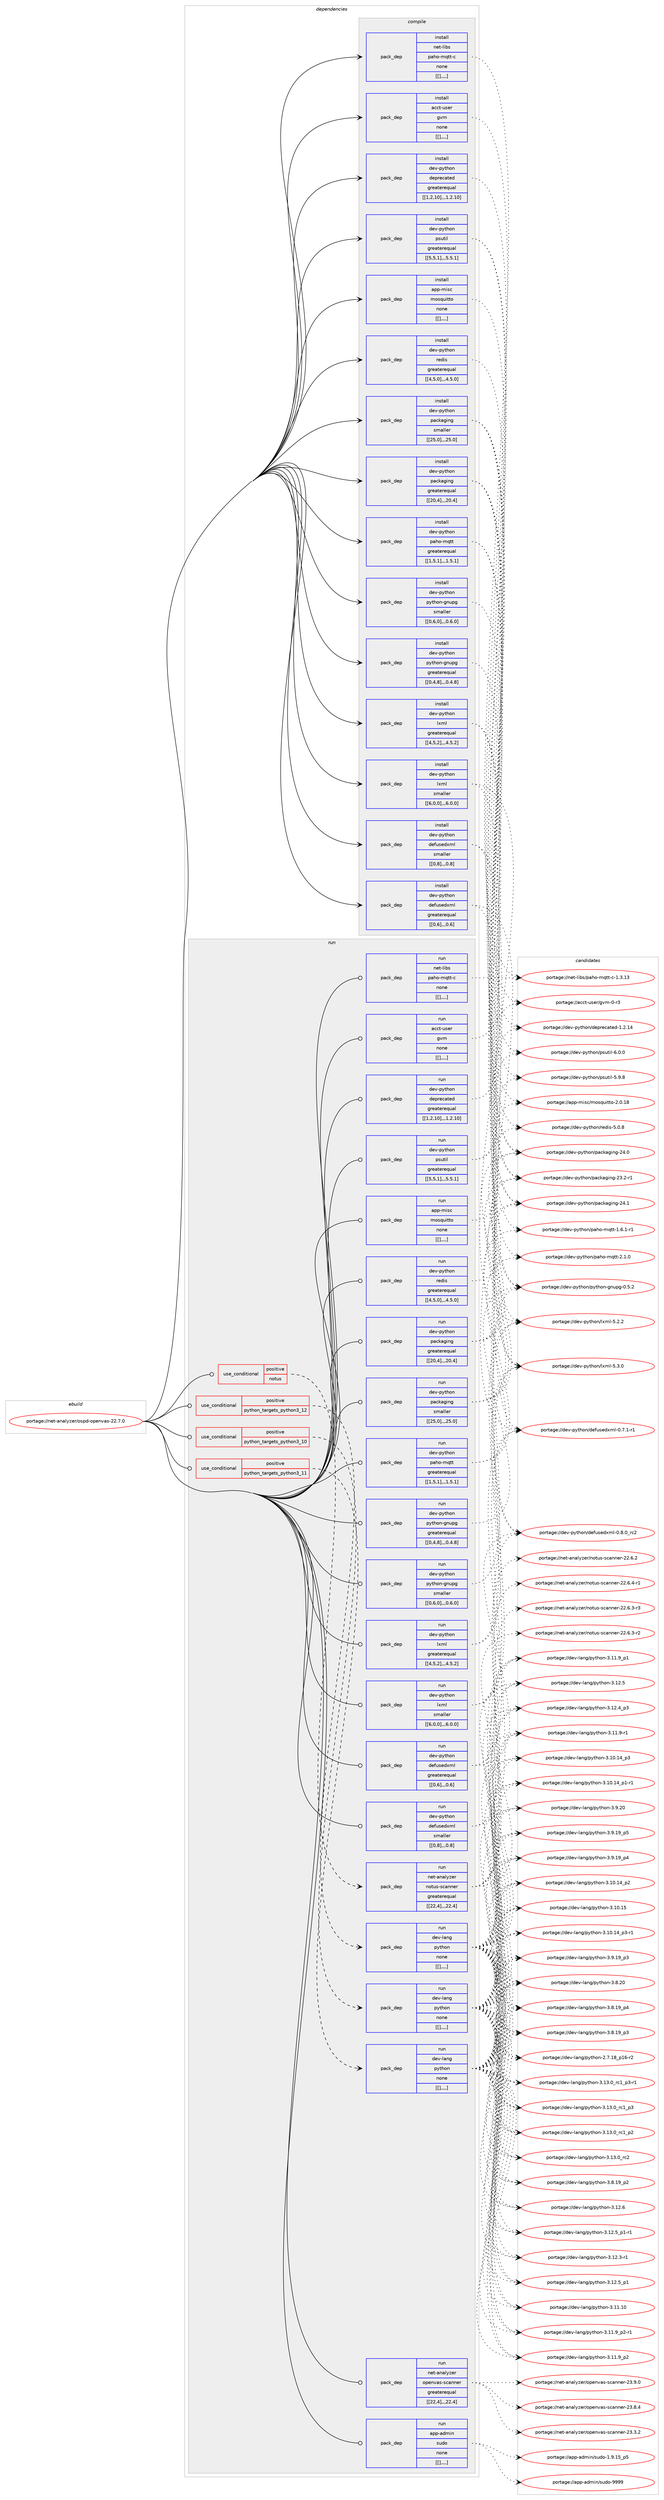 digraph prolog {

# *************
# Graph options
# *************

newrank=true;
concentrate=true;
compound=true;
graph [rankdir=LR,fontname=Helvetica,fontsize=10,ranksep=1.5];#, ranksep=2.5, nodesep=0.2];
edge  [arrowhead=vee];
node  [fontname=Helvetica,fontsize=10];

# **********
# The ebuild
# **********

subgraph cluster_leftcol {
color=gray;
label=<<i>ebuild</i>>;
id [label="portage://net-analyzer/ospd-openvas-22.7.0", color=red, width=4, href="../net-analyzer/ospd-openvas-22.7.0.svg"];
}

# ****************
# The dependencies
# ****************

subgraph cluster_midcol {
color=gray;
label=<<i>dependencies</i>>;
subgraph cluster_compile {
fillcolor="#eeeeee";
style=filled;
label=<<i>compile</i>>;
subgraph pack264254 {
dependency359585 [label=<<TABLE BORDER="0" CELLBORDER="1" CELLSPACING="0" CELLPADDING="4" WIDTH="220"><TR><TD ROWSPAN="6" CELLPADDING="30">pack_dep</TD></TR><TR><TD WIDTH="110">install</TD></TR><TR><TD>acct-user</TD></TR><TR><TD>gvm</TD></TR><TR><TD>none</TD></TR><TR><TD>[[],,,,]</TD></TR></TABLE>>, shape=none, color=blue];
}
id:e -> dependency359585:w [weight=20,style="solid",arrowhead="vee"];
subgraph pack264255 {
dependency359586 [label=<<TABLE BORDER="0" CELLBORDER="1" CELLSPACING="0" CELLPADDING="4" WIDTH="220"><TR><TD ROWSPAN="6" CELLPADDING="30">pack_dep</TD></TR><TR><TD WIDTH="110">install</TD></TR><TR><TD>app-misc</TD></TR><TR><TD>mosquitto</TD></TR><TR><TD>none</TD></TR><TR><TD>[[],,,,]</TD></TR></TABLE>>, shape=none, color=blue];
}
id:e -> dependency359586:w [weight=20,style="solid",arrowhead="vee"];
subgraph pack264256 {
dependency359587 [label=<<TABLE BORDER="0" CELLBORDER="1" CELLSPACING="0" CELLPADDING="4" WIDTH="220"><TR><TD ROWSPAN="6" CELLPADDING="30">pack_dep</TD></TR><TR><TD WIDTH="110">install</TD></TR><TR><TD>dev-python</TD></TR><TR><TD>defusedxml</TD></TR><TR><TD>greaterequal</TD></TR><TR><TD>[[0,6],,,0.6]</TD></TR></TABLE>>, shape=none, color=blue];
}
id:e -> dependency359587:w [weight=20,style="solid",arrowhead="vee"];
subgraph pack264257 {
dependency359588 [label=<<TABLE BORDER="0" CELLBORDER="1" CELLSPACING="0" CELLPADDING="4" WIDTH="220"><TR><TD ROWSPAN="6" CELLPADDING="30">pack_dep</TD></TR><TR><TD WIDTH="110">install</TD></TR><TR><TD>dev-python</TD></TR><TR><TD>defusedxml</TD></TR><TR><TD>smaller</TD></TR><TR><TD>[[0,8],,,0.8]</TD></TR></TABLE>>, shape=none, color=blue];
}
id:e -> dependency359588:w [weight=20,style="solid",arrowhead="vee"];
subgraph pack264258 {
dependency359589 [label=<<TABLE BORDER="0" CELLBORDER="1" CELLSPACING="0" CELLPADDING="4" WIDTH="220"><TR><TD ROWSPAN="6" CELLPADDING="30">pack_dep</TD></TR><TR><TD WIDTH="110">install</TD></TR><TR><TD>dev-python</TD></TR><TR><TD>deprecated</TD></TR><TR><TD>greaterequal</TD></TR><TR><TD>[[1,2,10],,,1.2.10]</TD></TR></TABLE>>, shape=none, color=blue];
}
id:e -> dependency359589:w [weight=20,style="solid",arrowhead="vee"];
subgraph pack264259 {
dependency359590 [label=<<TABLE BORDER="0" CELLBORDER="1" CELLSPACING="0" CELLPADDING="4" WIDTH="220"><TR><TD ROWSPAN="6" CELLPADDING="30">pack_dep</TD></TR><TR><TD WIDTH="110">install</TD></TR><TR><TD>dev-python</TD></TR><TR><TD>lxml</TD></TR><TR><TD>greaterequal</TD></TR><TR><TD>[[4,5,2],,,4.5.2]</TD></TR></TABLE>>, shape=none, color=blue];
}
id:e -> dependency359590:w [weight=20,style="solid",arrowhead="vee"];
subgraph pack264260 {
dependency359591 [label=<<TABLE BORDER="0" CELLBORDER="1" CELLSPACING="0" CELLPADDING="4" WIDTH="220"><TR><TD ROWSPAN="6" CELLPADDING="30">pack_dep</TD></TR><TR><TD WIDTH="110">install</TD></TR><TR><TD>dev-python</TD></TR><TR><TD>lxml</TD></TR><TR><TD>smaller</TD></TR><TR><TD>[[6,0,0],,,6.0.0]</TD></TR></TABLE>>, shape=none, color=blue];
}
id:e -> dependency359591:w [weight=20,style="solid",arrowhead="vee"];
subgraph pack264261 {
dependency359592 [label=<<TABLE BORDER="0" CELLBORDER="1" CELLSPACING="0" CELLPADDING="4" WIDTH="220"><TR><TD ROWSPAN="6" CELLPADDING="30">pack_dep</TD></TR><TR><TD WIDTH="110">install</TD></TR><TR><TD>dev-python</TD></TR><TR><TD>packaging</TD></TR><TR><TD>greaterequal</TD></TR><TR><TD>[[20,4],,,20.4]</TD></TR></TABLE>>, shape=none, color=blue];
}
id:e -> dependency359592:w [weight=20,style="solid",arrowhead="vee"];
subgraph pack264262 {
dependency359593 [label=<<TABLE BORDER="0" CELLBORDER="1" CELLSPACING="0" CELLPADDING="4" WIDTH="220"><TR><TD ROWSPAN="6" CELLPADDING="30">pack_dep</TD></TR><TR><TD WIDTH="110">install</TD></TR><TR><TD>dev-python</TD></TR><TR><TD>packaging</TD></TR><TR><TD>smaller</TD></TR><TR><TD>[[25,0],,,25.0]</TD></TR></TABLE>>, shape=none, color=blue];
}
id:e -> dependency359593:w [weight=20,style="solid",arrowhead="vee"];
subgraph pack264263 {
dependency359594 [label=<<TABLE BORDER="0" CELLBORDER="1" CELLSPACING="0" CELLPADDING="4" WIDTH="220"><TR><TD ROWSPAN="6" CELLPADDING="30">pack_dep</TD></TR><TR><TD WIDTH="110">install</TD></TR><TR><TD>dev-python</TD></TR><TR><TD>paho-mqtt</TD></TR><TR><TD>greaterequal</TD></TR><TR><TD>[[1,5,1],,,1.5.1]</TD></TR></TABLE>>, shape=none, color=blue];
}
id:e -> dependency359594:w [weight=20,style="solid",arrowhead="vee"];
subgraph pack264264 {
dependency359595 [label=<<TABLE BORDER="0" CELLBORDER="1" CELLSPACING="0" CELLPADDING="4" WIDTH="220"><TR><TD ROWSPAN="6" CELLPADDING="30">pack_dep</TD></TR><TR><TD WIDTH="110">install</TD></TR><TR><TD>dev-python</TD></TR><TR><TD>psutil</TD></TR><TR><TD>greaterequal</TD></TR><TR><TD>[[5,5,1],,,5.5.1]</TD></TR></TABLE>>, shape=none, color=blue];
}
id:e -> dependency359595:w [weight=20,style="solid",arrowhead="vee"];
subgraph pack264265 {
dependency359596 [label=<<TABLE BORDER="0" CELLBORDER="1" CELLSPACING="0" CELLPADDING="4" WIDTH="220"><TR><TD ROWSPAN="6" CELLPADDING="30">pack_dep</TD></TR><TR><TD WIDTH="110">install</TD></TR><TR><TD>dev-python</TD></TR><TR><TD>python-gnupg</TD></TR><TR><TD>greaterequal</TD></TR><TR><TD>[[0,4,8],,,0.4.8]</TD></TR></TABLE>>, shape=none, color=blue];
}
id:e -> dependency359596:w [weight=20,style="solid",arrowhead="vee"];
subgraph pack264266 {
dependency359597 [label=<<TABLE BORDER="0" CELLBORDER="1" CELLSPACING="0" CELLPADDING="4" WIDTH="220"><TR><TD ROWSPAN="6" CELLPADDING="30">pack_dep</TD></TR><TR><TD WIDTH="110">install</TD></TR><TR><TD>dev-python</TD></TR><TR><TD>python-gnupg</TD></TR><TR><TD>smaller</TD></TR><TR><TD>[[0,6,0],,,0.6.0]</TD></TR></TABLE>>, shape=none, color=blue];
}
id:e -> dependency359597:w [weight=20,style="solid",arrowhead="vee"];
subgraph pack264267 {
dependency359598 [label=<<TABLE BORDER="0" CELLBORDER="1" CELLSPACING="0" CELLPADDING="4" WIDTH="220"><TR><TD ROWSPAN="6" CELLPADDING="30">pack_dep</TD></TR><TR><TD WIDTH="110">install</TD></TR><TR><TD>dev-python</TD></TR><TR><TD>redis</TD></TR><TR><TD>greaterequal</TD></TR><TR><TD>[[4,5,0],,,4.5.0]</TD></TR></TABLE>>, shape=none, color=blue];
}
id:e -> dependency359598:w [weight=20,style="solid",arrowhead="vee"];
subgraph pack264268 {
dependency359599 [label=<<TABLE BORDER="0" CELLBORDER="1" CELLSPACING="0" CELLPADDING="4" WIDTH="220"><TR><TD ROWSPAN="6" CELLPADDING="30">pack_dep</TD></TR><TR><TD WIDTH="110">install</TD></TR><TR><TD>net-libs</TD></TR><TR><TD>paho-mqtt-c</TD></TR><TR><TD>none</TD></TR><TR><TD>[[],,,,]</TD></TR></TABLE>>, shape=none, color=blue];
}
id:e -> dependency359599:w [weight=20,style="solid",arrowhead="vee"];
}
subgraph cluster_compileandrun {
fillcolor="#eeeeee";
style=filled;
label=<<i>compile and run</i>>;
}
subgraph cluster_run {
fillcolor="#eeeeee";
style=filled;
label=<<i>run</i>>;
subgraph cond92579 {
dependency359600 [label=<<TABLE BORDER="0" CELLBORDER="1" CELLSPACING="0" CELLPADDING="4"><TR><TD ROWSPAN="3" CELLPADDING="10">use_conditional</TD></TR><TR><TD>positive</TD></TR><TR><TD>notus</TD></TR></TABLE>>, shape=none, color=red];
subgraph pack264269 {
dependency359601 [label=<<TABLE BORDER="0" CELLBORDER="1" CELLSPACING="0" CELLPADDING="4" WIDTH="220"><TR><TD ROWSPAN="6" CELLPADDING="30">pack_dep</TD></TR><TR><TD WIDTH="110">run</TD></TR><TR><TD>net-analyzer</TD></TR><TR><TD>notus-scanner</TD></TR><TR><TD>greaterequal</TD></TR><TR><TD>[[22,4],,,22.4]</TD></TR></TABLE>>, shape=none, color=blue];
}
dependency359600:e -> dependency359601:w [weight=20,style="dashed",arrowhead="vee"];
}
id:e -> dependency359600:w [weight=20,style="solid",arrowhead="odot"];
subgraph cond92580 {
dependency359602 [label=<<TABLE BORDER="0" CELLBORDER="1" CELLSPACING="0" CELLPADDING="4"><TR><TD ROWSPAN="3" CELLPADDING="10">use_conditional</TD></TR><TR><TD>positive</TD></TR><TR><TD>python_targets_python3_10</TD></TR></TABLE>>, shape=none, color=red];
subgraph pack264270 {
dependency359603 [label=<<TABLE BORDER="0" CELLBORDER="1" CELLSPACING="0" CELLPADDING="4" WIDTH="220"><TR><TD ROWSPAN="6" CELLPADDING="30">pack_dep</TD></TR><TR><TD WIDTH="110">run</TD></TR><TR><TD>dev-lang</TD></TR><TR><TD>python</TD></TR><TR><TD>none</TD></TR><TR><TD>[[],,,,]</TD></TR></TABLE>>, shape=none, color=blue];
}
dependency359602:e -> dependency359603:w [weight=20,style="dashed",arrowhead="vee"];
}
id:e -> dependency359602:w [weight=20,style="solid",arrowhead="odot"];
subgraph cond92581 {
dependency359604 [label=<<TABLE BORDER="0" CELLBORDER="1" CELLSPACING="0" CELLPADDING="4"><TR><TD ROWSPAN="3" CELLPADDING="10">use_conditional</TD></TR><TR><TD>positive</TD></TR><TR><TD>python_targets_python3_11</TD></TR></TABLE>>, shape=none, color=red];
subgraph pack264271 {
dependency359605 [label=<<TABLE BORDER="0" CELLBORDER="1" CELLSPACING="0" CELLPADDING="4" WIDTH="220"><TR><TD ROWSPAN="6" CELLPADDING="30">pack_dep</TD></TR><TR><TD WIDTH="110">run</TD></TR><TR><TD>dev-lang</TD></TR><TR><TD>python</TD></TR><TR><TD>none</TD></TR><TR><TD>[[],,,,]</TD></TR></TABLE>>, shape=none, color=blue];
}
dependency359604:e -> dependency359605:w [weight=20,style="dashed",arrowhead="vee"];
}
id:e -> dependency359604:w [weight=20,style="solid",arrowhead="odot"];
subgraph cond92582 {
dependency359606 [label=<<TABLE BORDER="0" CELLBORDER="1" CELLSPACING="0" CELLPADDING="4"><TR><TD ROWSPAN="3" CELLPADDING="10">use_conditional</TD></TR><TR><TD>positive</TD></TR><TR><TD>python_targets_python3_12</TD></TR></TABLE>>, shape=none, color=red];
subgraph pack264272 {
dependency359607 [label=<<TABLE BORDER="0" CELLBORDER="1" CELLSPACING="0" CELLPADDING="4" WIDTH="220"><TR><TD ROWSPAN="6" CELLPADDING="30">pack_dep</TD></TR><TR><TD WIDTH="110">run</TD></TR><TR><TD>dev-lang</TD></TR><TR><TD>python</TD></TR><TR><TD>none</TD></TR><TR><TD>[[],,,,]</TD></TR></TABLE>>, shape=none, color=blue];
}
dependency359606:e -> dependency359607:w [weight=20,style="dashed",arrowhead="vee"];
}
id:e -> dependency359606:w [weight=20,style="solid",arrowhead="odot"];
subgraph pack264273 {
dependency359608 [label=<<TABLE BORDER="0" CELLBORDER="1" CELLSPACING="0" CELLPADDING="4" WIDTH="220"><TR><TD ROWSPAN="6" CELLPADDING="30">pack_dep</TD></TR><TR><TD WIDTH="110">run</TD></TR><TR><TD>acct-user</TD></TR><TR><TD>gvm</TD></TR><TR><TD>none</TD></TR><TR><TD>[[],,,,]</TD></TR></TABLE>>, shape=none, color=blue];
}
id:e -> dependency359608:w [weight=20,style="solid",arrowhead="odot"];
subgraph pack264274 {
dependency359609 [label=<<TABLE BORDER="0" CELLBORDER="1" CELLSPACING="0" CELLPADDING="4" WIDTH="220"><TR><TD ROWSPAN="6" CELLPADDING="30">pack_dep</TD></TR><TR><TD WIDTH="110">run</TD></TR><TR><TD>app-admin</TD></TR><TR><TD>sudo</TD></TR><TR><TD>none</TD></TR><TR><TD>[[],,,,]</TD></TR></TABLE>>, shape=none, color=blue];
}
id:e -> dependency359609:w [weight=20,style="solid",arrowhead="odot"];
subgraph pack264275 {
dependency359610 [label=<<TABLE BORDER="0" CELLBORDER="1" CELLSPACING="0" CELLPADDING="4" WIDTH="220"><TR><TD ROWSPAN="6" CELLPADDING="30">pack_dep</TD></TR><TR><TD WIDTH="110">run</TD></TR><TR><TD>app-misc</TD></TR><TR><TD>mosquitto</TD></TR><TR><TD>none</TD></TR><TR><TD>[[],,,,]</TD></TR></TABLE>>, shape=none, color=blue];
}
id:e -> dependency359610:w [weight=20,style="solid",arrowhead="odot"];
subgraph pack264276 {
dependency359611 [label=<<TABLE BORDER="0" CELLBORDER="1" CELLSPACING="0" CELLPADDING="4" WIDTH="220"><TR><TD ROWSPAN="6" CELLPADDING="30">pack_dep</TD></TR><TR><TD WIDTH="110">run</TD></TR><TR><TD>dev-python</TD></TR><TR><TD>defusedxml</TD></TR><TR><TD>greaterequal</TD></TR><TR><TD>[[0,6],,,0.6]</TD></TR></TABLE>>, shape=none, color=blue];
}
id:e -> dependency359611:w [weight=20,style="solid",arrowhead="odot"];
subgraph pack264277 {
dependency359612 [label=<<TABLE BORDER="0" CELLBORDER="1" CELLSPACING="0" CELLPADDING="4" WIDTH="220"><TR><TD ROWSPAN="6" CELLPADDING="30">pack_dep</TD></TR><TR><TD WIDTH="110">run</TD></TR><TR><TD>dev-python</TD></TR><TR><TD>defusedxml</TD></TR><TR><TD>smaller</TD></TR><TR><TD>[[0,8],,,0.8]</TD></TR></TABLE>>, shape=none, color=blue];
}
id:e -> dependency359612:w [weight=20,style="solid",arrowhead="odot"];
subgraph pack264278 {
dependency359613 [label=<<TABLE BORDER="0" CELLBORDER="1" CELLSPACING="0" CELLPADDING="4" WIDTH="220"><TR><TD ROWSPAN="6" CELLPADDING="30">pack_dep</TD></TR><TR><TD WIDTH="110">run</TD></TR><TR><TD>dev-python</TD></TR><TR><TD>deprecated</TD></TR><TR><TD>greaterequal</TD></TR><TR><TD>[[1,2,10],,,1.2.10]</TD></TR></TABLE>>, shape=none, color=blue];
}
id:e -> dependency359613:w [weight=20,style="solid",arrowhead="odot"];
subgraph pack264279 {
dependency359614 [label=<<TABLE BORDER="0" CELLBORDER="1" CELLSPACING="0" CELLPADDING="4" WIDTH="220"><TR><TD ROWSPAN="6" CELLPADDING="30">pack_dep</TD></TR><TR><TD WIDTH="110">run</TD></TR><TR><TD>dev-python</TD></TR><TR><TD>lxml</TD></TR><TR><TD>greaterequal</TD></TR><TR><TD>[[4,5,2],,,4.5.2]</TD></TR></TABLE>>, shape=none, color=blue];
}
id:e -> dependency359614:w [weight=20,style="solid",arrowhead="odot"];
subgraph pack264280 {
dependency359615 [label=<<TABLE BORDER="0" CELLBORDER="1" CELLSPACING="0" CELLPADDING="4" WIDTH="220"><TR><TD ROWSPAN="6" CELLPADDING="30">pack_dep</TD></TR><TR><TD WIDTH="110">run</TD></TR><TR><TD>dev-python</TD></TR><TR><TD>lxml</TD></TR><TR><TD>smaller</TD></TR><TR><TD>[[6,0,0],,,6.0.0]</TD></TR></TABLE>>, shape=none, color=blue];
}
id:e -> dependency359615:w [weight=20,style="solid",arrowhead="odot"];
subgraph pack264281 {
dependency359616 [label=<<TABLE BORDER="0" CELLBORDER="1" CELLSPACING="0" CELLPADDING="4" WIDTH="220"><TR><TD ROWSPAN="6" CELLPADDING="30">pack_dep</TD></TR><TR><TD WIDTH="110">run</TD></TR><TR><TD>dev-python</TD></TR><TR><TD>packaging</TD></TR><TR><TD>greaterequal</TD></TR><TR><TD>[[20,4],,,20.4]</TD></TR></TABLE>>, shape=none, color=blue];
}
id:e -> dependency359616:w [weight=20,style="solid",arrowhead="odot"];
subgraph pack264282 {
dependency359617 [label=<<TABLE BORDER="0" CELLBORDER="1" CELLSPACING="0" CELLPADDING="4" WIDTH="220"><TR><TD ROWSPAN="6" CELLPADDING="30">pack_dep</TD></TR><TR><TD WIDTH="110">run</TD></TR><TR><TD>dev-python</TD></TR><TR><TD>packaging</TD></TR><TR><TD>smaller</TD></TR><TR><TD>[[25,0],,,25.0]</TD></TR></TABLE>>, shape=none, color=blue];
}
id:e -> dependency359617:w [weight=20,style="solid",arrowhead="odot"];
subgraph pack264283 {
dependency359618 [label=<<TABLE BORDER="0" CELLBORDER="1" CELLSPACING="0" CELLPADDING="4" WIDTH="220"><TR><TD ROWSPAN="6" CELLPADDING="30">pack_dep</TD></TR><TR><TD WIDTH="110">run</TD></TR><TR><TD>dev-python</TD></TR><TR><TD>paho-mqtt</TD></TR><TR><TD>greaterequal</TD></TR><TR><TD>[[1,5,1],,,1.5.1]</TD></TR></TABLE>>, shape=none, color=blue];
}
id:e -> dependency359618:w [weight=20,style="solid",arrowhead="odot"];
subgraph pack264284 {
dependency359619 [label=<<TABLE BORDER="0" CELLBORDER="1" CELLSPACING="0" CELLPADDING="4" WIDTH="220"><TR><TD ROWSPAN="6" CELLPADDING="30">pack_dep</TD></TR><TR><TD WIDTH="110">run</TD></TR><TR><TD>dev-python</TD></TR><TR><TD>psutil</TD></TR><TR><TD>greaterequal</TD></TR><TR><TD>[[5,5,1],,,5.5.1]</TD></TR></TABLE>>, shape=none, color=blue];
}
id:e -> dependency359619:w [weight=20,style="solid",arrowhead="odot"];
subgraph pack264285 {
dependency359620 [label=<<TABLE BORDER="0" CELLBORDER="1" CELLSPACING="0" CELLPADDING="4" WIDTH="220"><TR><TD ROWSPAN="6" CELLPADDING="30">pack_dep</TD></TR><TR><TD WIDTH="110">run</TD></TR><TR><TD>dev-python</TD></TR><TR><TD>python-gnupg</TD></TR><TR><TD>greaterequal</TD></TR><TR><TD>[[0,4,8],,,0.4.8]</TD></TR></TABLE>>, shape=none, color=blue];
}
id:e -> dependency359620:w [weight=20,style="solid",arrowhead="odot"];
subgraph pack264286 {
dependency359621 [label=<<TABLE BORDER="0" CELLBORDER="1" CELLSPACING="0" CELLPADDING="4" WIDTH="220"><TR><TD ROWSPAN="6" CELLPADDING="30">pack_dep</TD></TR><TR><TD WIDTH="110">run</TD></TR><TR><TD>dev-python</TD></TR><TR><TD>python-gnupg</TD></TR><TR><TD>smaller</TD></TR><TR><TD>[[0,6,0],,,0.6.0]</TD></TR></TABLE>>, shape=none, color=blue];
}
id:e -> dependency359621:w [weight=20,style="solid",arrowhead="odot"];
subgraph pack264287 {
dependency359622 [label=<<TABLE BORDER="0" CELLBORDER="1" CELLSPACING="0" CELLPADDING="4" WIDTH="220"><TR><TD ROWSPAN="6" CELLPADDING="30">pack_dep</TD></TR><TR><TD WIDTH="110">run</TD></TR><TR><TD>dev-python</TD></TR><TR><TD>redis</TD></TR><TR><TD>greaterequal</TD></TR><TR><TD>[[4,5,0],,,4.5.0]</TD></TR></TABLE>>, shape=none, color=blue];
}
id:e -> dependency359622:w [weight=20,style="solid",arrowhead="odot"];
subgraph pack264288 {
dependency359623 [label=<<TABLE BORDER="0" CELLBORDER="1" CELLSPACING="0" CELLPADDING="4" WIDTH="220"><TR><TD ROWSPAN="6" CELLPADDING="30">pack_dep</TD></TR><TR><TD WIDTH="110">run</TD></TR><TR><TD>net-analyzer</TD></TR><TR><TD>openvas-scanner</TD></TR><TR><TD>greaterequal</TD></TR><TR><TD>[[22,4],,,22.4]</TD></TR></TABLE>>, shape=none, color=blue];
}
id:e -> dependency359623:w [weight=20,style="solid",arrowhead="odot"];
subgraph pack264289 {
dependency359624 [label=<<TABLE BORDER="0" CELLBORDER="1" CELLSPACING="0" CELLPADDING="4" WIDTH="220"><TR><TD ROWSPAN="6" CELLPADDING="30">pack_dep</TD></TR><TR><TD WIDTH="110">run</TD></TR><TR><TD>net-libs</TD></TR><TR><TD>paho-mqtt-c</TD></TR><TR><TD>none</TD></TR><TR><TD>[[],,,,]</TD></TR></TABLE>>, shape=none, color=blue];
}
id:e -> dependency359624:w [weight=20,style="solid",arrowhead="odot"];
}
}

# **************
# The candidates
# **************

subgraph cluster_choices {
rank=same;
color=gray;
label=<<i>candidates</i>>;

subgraph choice264254 {
color=black;
nodesep=1;
choice979999116451171151011144710311810945484511451 [label="portage://acct-user/gvm-0-r3", color=red, width=4,href="../acct-user/gvm-0-r3.svg"];
dependency359585:e -> choice979999116451171151011144710311810945484511451:w [style=dotted,weight="100"];
}
subgraph choice264255 {
color=black;
nodesep=1;
choice9711211245109105115994710911111511311710511611611145504648464956 [label="portage://app-misc/mosquitto-2.0.18", color=red, width=4,href="../app-misc/mosquitto-2.0.18.svg"];
dependency359586:e -> choice9711211245109105115994710911111511311710511611611145504648464956:w [style=dotted,weight="100"];
}
subgraph choice264256 {
color=black;
nodesep=1;
choice1001011184511212111610411111047100101102117115101100120109108454846564648951149950 [label="portage://dev-python/defusedxml-0.8.0_rc2", color=red, width=4,href="../dev-python/defusedxml-0.8.0_rc2.svg"];
choice10010111845112121116104111110471001011021171151011001201091084548465546494511449 [label="portage://dev-python/defusedxml-0.7.1-r1", color=red, width=4,href="../dev-python/defusedxml-0.7.1-r1.svg"];
dependency359587:e -> choice1001011184511212111610411111047100101102117115101100120109108454846564648951149950:w [style=dotted,weight="100"];
dependency359587:e -> choice10010111845112121116104111110471001011021171151011001201091084548465546494511449:w [style=dotted,weight="100"];
}
subgraph choice264257 {
color=black;
nodesep=1;
choice1001011184511212111610411111047100101102117115101100120109108454846564648951149950 [label="portage://dev-python/defusedxml-0.8.0_rc2", color=red, width=4,href="../dev-python/defusedxml-0.8.0_rc2.svg"];
choice10010111845112121116104111110471001011021171151011001201091084548465546494511449 [label="portage://dev-python/defusedxml-0.7.1-r1", color=red, width=4,href="../dev-python/defusedxml-0.7.1-r1.svg"];
dependency359588:e -> choice1001011184511212111610411111047100101102117115101100120109108454846564648951149950:w [style=dotted,weight="100"];
dependency359588:e -> choice10010111845112121116104111110471001011021171151011001201091084548465546494511449:w [style=dotted,weight="100"];
}
subgraph choice264258 {
color=black;
nodesep=1;
choice1001011184511212111610411111047100101112114101999711610110045494650464952 [label="portage://dev-python/deprecated-1.2.14", color=red, width=4,href="../dev-python/deprecated-1.2.14.svg"];
dependency359589:e -> choice1001011184511212111610411111047100101112114101999711610110045494650464952:w [style=dotted,weight="100"];
}
subgraph choice264259 {
color=black;
nodesep=1;
choice1001011184511212111610411111047108120109108455346514648 [label="portage://dev-python/lxml-5.3.0", color=red, width=4,href="../dev-python/lxml-5.3.0.svg"];
choice1001011184511212111610411111047108120109108455346504650 [label="portage://dev-python/lxml-5.2.2", color=red, width=4,href="../dev-python/lxml-5.2.2.svg"];
dependency359590:e -> choice1001011184511212111610411111047108120109108455346514648:w [style=dotted,weight="100"];
dependency359590:e -> choice1001011184511212111610411111047108120109108455346504650:w [style=dotted,weight="100"];
}
subgraph choice264260 {
color=black;
nodesep=1;
choice1001011184511212111610411111047108120109108455346514648 [label="portage://dev-python/lxml-5.3.0", color=red, width=4,href="../dev-python/lxml-5.3.0.svg"];
choice1001011184511212111610411111047108120109108455346504650 [label="portage://dev-python/lxml-5.2.2", color=red, width=4,href="../dev-python/lxml-5.2.2.svg"];
dependency359591:e -> choice1001011184511212111610411111047108120109108455346514648:w [style=dotted,weight="100"];
dependency359591:e -> choice1001011184511212111610411111047108120109108455346504650:w [style=dotted,weight="100"];
}
subgraph choice264261 {
color=black;
nodesep=1;
choice10010111845112121116104111110471129799107971031051101034550524649 [label="portage://dev-python/packaging-24.1", color=red, width=4,href="../dev-python/packaging-24.1.svg"];
choice10010111845112121116104111110471129799107971031051101034550524648 [label="portage://dev-python/packaging-24.0", color=red, width=4,href="../dev-python/packaging-24.0.svg"];
choice100101118451121211161041111104711297991079710310511010345505146504511449 [label="portage://dev-python/packaging-23.2-r1", color=red, width=4,href="../dev-python/packaging-23.2-r1.svg"];
dependency359592:e -> choice10010111845112121116104111110471129799107971031051101034550524649:w [style=dotted,weight="100"];
dependency359592:e -> choice10010111845112121116104111110471129799107971031051101034550524648:w [style=dotted,weight="100"];
dependency359592:e -> choice100101118451121211161041111104711297991079710310511010345505146504511449:w [style=dotted,weight="100"];
}
subgraph choice264262 {
color=black;
nodesep=1;
choice10010111845112121116104111110471129799107971031051101034550524649 [label="portage://dev-python/packaging-24.1", color=red, width=4,href="../dev-python/packaging-24.1.svg"];
choice10010111845112121116104111110471129799107971031051101034550524648 [label="portage://dev-python/packaging-24.0", color=red, width=4,href="../dev-python/packaging-24.0.svg"];
choice100101118451121211161041111104711297991079710310511010345505146504511449 [label="portage://dev-python/packaging-23.2-r1", color=red, width=4,href="../dev-python/packaging-23.2-r1.svg"];
dependency359593:e -> choice10010111845112121116104111110471129799107971031051101034550524649:w [style=dotted,weight="100"];
dependency359593:e -> choice10010111845112121116104111110471129799107971031051101034550524648:w [style=dotted,weight="100"];
dependency359593:e -> choice100101118451121211161041111104711297991079710310511010345505146504511449:w [style=dotted,weight="100"];
}
subgraph choice264263 {
color=black;
nodesep=1;
choice10010111845112121116104111110471129710411145109113116116455046494648 [label="portage://dev-python/paho-mqtt-2.1.0", color=red, width=4,href="../dev-python/paho-mqtt-2.1.0.svg"];
choice100101118451121211161041111104711297104111451091131161164549465446494511449 [label="portage://dev-python/paho-mqtt-1.6.1-r1", color=red, width=4,href="../dev-python/paho-mqtt-1.6.1-r1.svg"];
dependency359594:e -> choice10010111845112121116104111110471129710411145109113116116455046494648:w [style=dotted,weight="100"];
dependency359594:e -> choice100101118451121211161041111104711297104111451091131161164549465446494511449:w [style=dotted,weight="100"];
}
subgraph choice264264 {
color=black;
nodesep=1;
choice1001011184511212111610411111047112115117116105108455446484648 [label="portage://dev-python/psutil-6.0.0", color=red, width=4,href="../dev-python/psutil-6.0.0.svg"];
choice1001011184511212111610411111047112115117116105108455346574656 [label="portage://dev-python/psutil-5.9.8", color=red, width=4,href="../dev-python/psutil-5.9.8.svg"];
dependency359595:e -> choice1001011184511212111610411111047112115117116105108455446484648:w [style=dotted,weight="100"];
dependency359595:e -> choice1001011184511212111610411111047112115117116105108455346574656:w [style=dotted,weight="100"];
}
subgraph choice264265 {
color=black;
nodesep=1;
choice100101118451121211161041111104711212111610411111045103110117112103454846534650 [label="portage://dev-python/python-gnupg-0.5.2", color=red, width=4,href="../dev-python/python-gnupg-0.5.2.svg"];
dependency359596:e -> choice100101118451121211161041111104711212111610411111045103110117112103454846534650:w [style=dotted,weight="100"];
}
subgraph choice264266 {
color=black;
nodesep=1;
choice100101118451121211161041111104711212111610411111045103110117112103454846534650 [label="portage://dev-python/python-gnupg-0.5.2", color=red, width=4,href="../dev-python/python-gnupg-0.5.2.svg"];
dependency359597:e -> choice100101118451121211161041111104711212111610411111045103110117112103454846534650:w [style=dotted,weight="100"];
}
subgraph choice264267 {
color=black;
nodesep=1;
choice1001011184511212111610411111047114101100105115455346484656 [label="portage://dev-python/redis-5.0.8", color=red, width=4,href="../dev-python/redis-5.0.8.svg"];
dependency359598:e -> choice1001011184511212111610411111047114101100105115455346484656:w [style=dotted,weight="100"];
}
subgraph choice264268 {
color=black;
nodesep=1;
choice1101011164510810598115471129710411145109113116116459945494651464951 [label="portage://net-libs/paho-mqtt-c-1.3.13", color=red, width=4,href="../net-libs/paho-mqtt-c-1.3.13.svg"];
dependency359599:e -> choice1101011164510810598115471129710411145109113116116459945494651464951:w [style=dotted,weight="100"];
}
subgraph choice264269 {
color=black;
nodesep=1;
choice11010111645971109710812112210111447110111116117115451159997110110101114455050465446524511449 [label="portage://net-analyzer/notus-scanner-22.6.4-r1", color=red, width=4,href="../net-analyzer/notus-scanner-22.6.4-r1.svg"];
choice11010111645971109710812112210111447110111116117115451159997110110101114455050465446514511451 [label="portage://net-analyzer/notus-scanner-22.6.3-r3", color=red, width=4,href="../net-analyzer/notus-scanner-22.6.3-r3.svg"];
choice11010111645971109710812112210111447110111116117115451159997110110101114455050465446514511450 [label="portage://net-analyzer/notus-scanner-22.6.3-r2", color=red, width=4,href="../net-analyzer/notus-scanner-22.6.3-r2.svg"];
choice1101011164597110971081211221011144711011111611711545115999711011010111445505046544650 [label="portage://net-analyzer/notus-scanner-22.6.2", color=red, width=4,href="../net-analyzer/notus-scanner-22.6.2.svg"];
dependency359601:e -> choice11010111645971109710812112210111447110111116117115451159997110110101114455050465446524511449:w [style=dotted,weight="100"];
dependency359601:e -> choice11010111645971109710812112210111447110111116117115451159997110110101114455050465446514511451:w [style=dotted,weight="100"];
dependency359601:e -> choice11010111645971109710812112210111447110111116117115451159997110110101114455050465446514511450:w [style=dotted,weight="100"];
dependency359601:e -> choice1101011164597110971081211221011144711011111611711545115999711011010111445505046544650:w [style=dotted,weight="100"];
}
subgraph choice264270 {
color=black;
nodesep=1;
choice10010111845108971101034711212111610411111045514649514648951149950 [label="portage://dev-lang/python-3.13.0_rc2", color=red, width=4,href="../dev-lang/python-3.13.0_rc2.svg"];
choice1001011184510897110103471121211161041111104551464951464895114994995112514511449 [label="portage://dev-lang/python-3.13.0_rc1_p3-r1", color=red, width=4,href="../dev-lang/python-3.13.0_rc1_p3-r1.svg"];
choice100101118451089711010347112121116104111110455146495146489511499499511251 [label="portage://dev-lang/python-3.13.0_rc1_p3", color=red, width=4,href="../dev-lang/python-3.13.0_rc1_p3.svg"];
choice100101118451089711010347112121116104111110455146495146489511499499511250 [label="portage://dev-lang/python-3.13.0_rc1_p2", color=red, width=4,href="../dev-lang/python-3.13.0_rc1_p2.svg"];
choice10010111845108971101034711212111610411111045514649504654 [label="portage://dev-lang/python-3.12.6", color=red, width=4,href="../dev-lang/python-3.12.6.svg"];
choice1001011184510897110103471121211161041111104551464950465395112494511449 [label="portage://dev-lang/python-3.12.5_p1-r1", color=red, width=4,href="../dev-lang/python-3.12.5_p1-r1.svg"];
choice100101118451089711010347112121116104111110455146495046539511249 [label="portage://dev-lang/python-3.12.5_p1", color=red, width=4,href="../dev-lang/python-3.12.5_p1.svg"];
choice10010111845108971101034711212111610411111045514649504653 [label="portage://dev-lang/python-3.12.5", color=red, width=4,href="../dev-lang/python-3.12.5.svg"];
choice100101118451089711010347112121116104111110455146495046529511251 [label="portage://dev-lang/python-3.12.4_p3", color=red, width=4,href="../dev-lang/python-3.12.4_p3.svg"];
choice100101118451089711010347112121116104111110455146495046514511449 [label="portage://dev-lang/python-3.12.3-r1", color=red, width=4,href="../dev-lang/python-3.12.3-r1.svg"];
choice1001011184510897110103471121211161041111104551464949464948 [label="portage://dev-lang/python-3.11.10", color=red, width=4,href="../dev-lang/python-3.11.10.svg"];
choice1001011184510897110103471121211161041111104551464949465795112504511449 [label="portage://dev-lang/python-3.11.9_p2-r1", color=red, width=4,href="../dev-lang/python-3.11.9_p2-r1.svg"];
choice100101118451089711010347112121116104111110455146494946579511250 [label="portage://dev-lang/python-3.11.9_p2", color=red, width=4,href="../dev-lang/python-3.11.9_p2.svg"];
choice100101118451089711010347112121116104111110455146494946579511249 [label="portage://dev-lang/python-3.11.9_p1", color=red, width=4,href="../dev-lang/python-3.11.9_p1.svg"];
choice100101118451089711010347112121116104111110455146494946574511449 [label="portage://dev-lang/python-3.11.9-r1", color=red, width=4,href="../dev-lang/python-3.11.9-r1.svg"];
choice1001011184510897110103471121211161041111104551464948464953 [label="portage://dev-lang/python-3.10.15", color=red, width=4,href="../dev-lang/python-3.10.15.svg"];
choice100101118451089711010347112121116104111110455146494846495295112514511449 [label="portage://dev-lang/python-3.10.14_p3-r1", color=red, width=4,href="../dev-lang/python-3.10.14_p3-r1.svg"];
choice10010111845108971101034711212111610411111045514649484649529511251 [label="portage://dev-lang/python-3.10.14_p3", color=red, width=4,href="../dev-lang/python-3.10.14_p3.svg"];
choice10010111845108971101034711212111610411111045514649484649529511250 [label="portage://dev-lang/python-3.10.14_p2", color=red, width=4,href="../dev-lang/python-3.10.14_p2.svg"];
choice100101118451089711010347112121116104111110455146494846495295112494511449 [label="portage://dev-lang/python-3.10.14_p1-r1", color=red, width=4,href="../dev-lang/python-3.10.14_p1-r1.svg"];
choice10010111845108971101034711212111610411111045514657465048 [label="portage://dev-lang/python-3.9.20", color=red, width=4,href="../dev-lang/python-3.9.20.svg"];
choice100101118451089711010347112121116104111110455146574649579511253 [label="portage://dev-lang/python-3.9.19_p5", color=red, width=4,href="../dev-lang/python-3.9.19_p5.svg"];
choice100101118451089711010347112121116104111110455146574649579511252 [label="portage://dev-lang/python-3.9.19_p4", color=red, width=4,href="../dev-lang/python-3.9.19_p4.svg"];
choice100101118451089711010347112121116104111110455146574649579511251 [label="portage://dev-lang/python-3.9.19_p3", color=red, width=4,href="../dev-lang/python-3.9.19_p3.svg"];
choice10010111845108971101034711212111610411111045514656465048 [label="portage://dev-lang/python-3.8.20", color=red, width=4,href="../dev-lang/python-3.8.20.svg"];
choice100101118451089711010347112121116104111110455146564649579511252 [label="portage://dev-lang/python-3.8.19_p4", color=red, width=4,href="../dev-lang/python-3.8.19_p4.svg"];
choice100101118451089711010347112121116104111110455146564649579511251 [label="portage://dev-lang/python-3.8.19_p3", color=red, width=4,href="../dev-lang/python-3.8.19_p3.svg"];
choice100101118451089711010347112121116104111110455146564649579511250 [label="portage://dev-lang/python-3.8.19_p2", color=red, width=4,href="../dev-lang/python-3.8.19_p2.svg"];
choice100101118451089711010347112121116104111110455046554649569511249544511450 [label="portage://dev-lang/python-2.7.18_p16-r2", color=red, width=4,href="../dev-lang/python-2.7.18_p16-r2.svg"];
dependency359603:e -> choice10010111845108971101034711212111610411111045514649514648951149950:w [style=dotted,weight="100"];
dependency359603:e -> choice1001011184510897110103471121211161041111104551464951464895114994995112514511449:w [style=dotted,weight="100"];
dependency359603:e -> choice100101118451089711010347112121116104111110455146495146489511499499511251:w [style=dotted,weight="100"];
dependency359603:e -> choice100101118451089711010347112121116104111110455146495146489511499499511250:w [style=dotted,weight="100"];
dependency359603:e -> choice10010111845108971101034711212111610411111045514649504654:w [style=dotted,weight="100"];
dependency359603:e -> choice1001011184510897110103471121211161041111104551464950465395112494511449:w [style=dotted,weight="100"];
dependency359603:e -> choice100101118451089711010347112121116104111110455146495046539511249:w [style=dotted,weight="100"];
dependency359603:e -> choice10010111845108971101034711212111610411111045514649504653:w [style=dotted,weight="100"];
dependency359603:e -> choice100101118451089711010347112121116104111110455146495046529511251:w [style=dotted,weight="100"];
dependency359603:e -> choice100101118451089711010347112121116104111110455146495046514511449:w [style=dotted,weight="100"];
dependency359603:e -> choice1001011184510897110103471121211161041111104551464949464948:w [style=dotted,weight="100"];
dependency359603:e -> choice1001011184510897110103471121211161041111104551464949465795112504511449:w [style=dotted,weight="100"];
dependency359603:e -> choice100101118451089711010347112121116104111110455146494946579511250:w [style=dotted,weight="100"];
dependency359603:e -> choice100101118451089711010347112121116104111110455146494946579511249:w [style=dotted,weight="100"];
dependency359603:e -> choice100101118451089711010347112121116104111110455146494946574511449:w [style=dotted,weight="100"];
dependency359603:e -> choice1001011184510897110103471121211161041111104551464948464953:w [style=dotted,weight="100"];
dependency359603:e -> choice100101118451089711010347112121116104111110455146494846495295112514511449:w [style=dotted,weight="100"];
dependency359603:e -> choice10010111845108971101034711212111610411111045514649484649529511251:w [style=dotted,weight="100"];
dependency359603:e -> choice10010111845108971101034711212111610411111045514649484649529511250:w [style=dotted,weight="100"];
dependency359603:e -> choice100101118451089711010347112121116104111110455146494846495295112494511449:w [style=dotted,weight="100"];
dependency359603:e -> choice10010111845108971101034711212111610411111045514657465048:w [style=dotted,weight="100"];
dependency359603:e -> choice100101118451089711010347112121116104111110455146574649579511253:w [style=dotted,weight="100"];
dependency359603:e -> choice100101118451089711010347112121116104111110455146574649579511252:w [style=dotted,weight="100"];
dependency359603:e -> choice100101118451089711010347112121116104111110455146574649579511251:w [style=dotted,weight="100"];
dependency359603:e -> choice10010111845108971101034711212111610411111045514656465048:w [style=dotted,weight="100"];
dependency359603:e -> choice100101118451089711010347112121116104111110455146564649579511252:w [style=dotted,weight="100"];
dependency359603:e -> choice100101118451089711010347112121116104111110455146564649579511251:w [style=dotted,weight="100"];
dependency359603:e -> choice100101118451089711010347112121116104111110455146564649579511250:w [style=dotted,weight="100"];
dependency359603:e -> choice100101118451089711010347112121116104111110455046554649569511249544511450:w [style=dotted,weight="100"];
}
subgraph choice264271 {
color=black;
nodesep=1;
choice10010111845108971101034711212111610411111045514649514648951149950 [label="portage://dev-lang/python-3.13.0_rc2", color=red, width=4,href="../dev-lang/python-3.13.0_rc2.svg"];
choice1001011184510897110103471121211161041111104551464951464895114994995112514511449 [label="portage://dev-lang/python-3.13.0_rc1_p3-r1", color=red, width=4,href="../dev-lang/python-3.13.0_rc1_p3-r1.svg"];
choice100101118451089711010347112121116104111110455146495146489511499499511251 [label="portage://dev-lang/python-3.13.0_rc1_p3", color=red, width=4,href="../dev-lang/python-3.13.0_rc1_p3.svg"];
choice100101118451089711010347112121116104111110455146495146489511499499511250 [label="portage://dev-lang/python-3.13.0_rc1_p2", color=red, width=4,href="../dev-lang/python-3.13.0_rc1_p2.svg"];
choice10010111845108971101034711212111610411111045514649504654 [label="portage://dev-lang/python-3.12.6", color=red, width=4,href="../dev-lang/python-3.12.6.svg"];
choice1001011184510897110103471121211161041111104551464950465395112494511449 [label="portage://dev-lang/python-3.12.5_p1-r1", color=red, width=4,href="../dev-lang/python-3.12.5_p1-r1.svg"];
choice100101118451089711010347112121116104111110455146495046539511249 [label="portage://dev-lang/python-3.12.5_p1", color=red, width=4,href="../dev-lang/python-3.12.5_p1.svg"];
choice10010111845108971101034711212111610411111045514649504653 [label="portage://dev-lang/python-3.12.5", color=red, width=4,href="../dev-lang/python-3.12.5.svg"];
choice100101118451089711010347112121116104111110455146495046529511251 [label="portage://dev-lang/python-3.12.4_p3", color=red, width=4,href="../dev-lang/python-3.12.4_p3.svg"];
choice100101118451089711010347112121116104111110455146495046514511449 [label="portage://dev-lang/python-3.12.3-r1", color=red, width=4,href="../dev-lang/python-3.12.3-r1.svg"];
choice1001011184510897110103471121211161041111104551464949464948 [label="portage://dev-lang/python-3.11.10", color=red, width=4,href="../dev-lang/python-3.11.10.svg"];
choice1001011184510897110103471121211161041111104551464949465795112504511449 [label="portage://dev-lang/python-3.11.9_p2-r1", color=red, width=4,href="../dev-lang/python-3.11.9_p2-r1.svg"];
choice100101118451089711010347112121116104111110455146494946579511250 [label="portage://dev-lang/python-3.11.9_p2", color=red, width=4,href="../dev-lang/python-3.11.9_p2.svg"];
choice100101118451089711010347112121116104111110455146494946579511249 [label="portage://dev-lang/python-3.11.9_p1", color=red, width=4,href="../dev-lang/python-3.11.9_p1.svg"];
choice100101118451089711010347112121116104111110455146494946574511449 [label="portage://dev-lang/python-3.11.9-r1", color=red, width=4,href="../dev-lang/python-3.11.9-r1.svg"];
choice1001011184510897110103471121211161041111104551464948464953 [label="portage://dev-lang/python-3.10.15", color=red, width=4,href="../dev-lang/python-3.10.15.svg"];
choice100101118451089711010347112121116104111110455146494846495295112514511449 [label="portage://dev-lang/python-3.10.14_p3-r1", color=red, width=4,href="../dev-lang/python-3.10.14_p3-r1.svg"];
choice10010111845108971101034711212111610411111045514649484649529511251 [label="portage://dev-lang/python-3.10.14_p3", color=red, width=4,href="../dev-lang/python-3.10.14_p3.svg"];
choice10010111845108971101034711212111610411111045514649484649529511250 [label="portage://dev-lang/python-3.10.14_p2", color=red, width=4,href="../dev-lang/python-3.10.14_p2.svg"];
choice100101118451089711010347112121116104111110455146494846495295112494511449 [label="portage://dev-lang/python-3.10.14_p1-r1", color=red, width=4,href="../dev-lang/python-3.10.14_p1-r1.svg"];
choice10010111845108971101034711212111610411111045514657465048 [label="portage://dev-lang/python-3.9.20", color=red, width=4,href="../dev-lang/python-3.9.20.svg"];
choice100101118451089711010347112121116104111110455146574649579511253 [label="portage://dev-lang/python-3.9.19_p5", color=red, width=4,href="../dev-lang/python-3.9.19_p5.svg"];
choice100101118451089711010347112121116104111110455146574649579511252 [label="portage://dev-lang/python-3.9.19_p4", color=red, width=4,href="../dev-lang/python-3.9.19_p4.svg"];
choice100101118451089711010347112121116104111110455146574649579511251 [label="portage://dev-lang/python-3.9.19_p3", color=red, width=4,href="../dev-lang/python-3.9.19_p3.svg"];
choice10010111845108971101034711212111610411111045514656465048 [label="portage://dev-lang/python-3.8.20", color=red, width=4,href="../dev-lang/python-3.8.20.svg"];
choice100101118451089711010347112121116104111110455146564649579511252 [label="portage://dev-lang/python-3.8.19_p4", color=red, width=4,href="../dev-lang/python-3.8.19_p4.svg"];
choice100101118451089711010347112121116104111110455146564649579511251 [label="portage://dev-lang/python-3.8.19_p3", color=red, width=4,href="../dev-lang/python-3.8.19_p3.svg"];
choice100101118451089711010347112121116104111110455146564649579511250 [label="portage://dev-lang/python-3.8.19_p2", color=red, width=4,href="../dev-lang/python-3.8.19_p2.svg"];
choice100101118451089711010347112121116104111110455046554649569511249544511450 [label="portage://dev-lang/python-2.7.18_p16-r2", color=red, width=4,href="../dev-lang/python-2.7.18_p16-r2.svg"];
dependency359605:e -> choice10010111845108971101034711212111610411111045514649514648951149950:w [style=dotted,weight="100"];
dependency359605:e -> choice1001011184510897110103471121211161041111104551464951464895114994995112514511449:w [style=dotted,weight="100"];
dependency359605:e -> choice100101118451089711010347112121116104111110455146495146489511499499511251:w [style=dotted,weight="100"];
dependency359605:e -> choice100101118451089711010347112121116104111110455146495146489511499499511250:w [style=dotted,weight="100"];
dependency359605:e -> choice10010111845108971101034711212111610411111045514649504654:w [style=dotted,weight="100"];
dependency359605:e -> choice1001011184510897110103471121211161041111104551464950465395112494511449:w [style=dotted,weight="100"];
dependency359605:e -> choice100101118451089711010347112121116104111110455146495046539511249:w [style=dotted,weight="100"];
dependency359605:e -> choice10010111845108971101034711212111610411111045514649504653:w [style=dotted,weight="100"];
dependency359605:e -> choice100101118451089711010347112121116104111110455146495046529511251:w [style=dotted,weight="100"];
dependency359605:e -> choice100101118451089711010347112121116104111110455146495046514511449:w [style=dotted,weight="100"];
dependency359605:e -> choice1001011184510897110103471121211161041111104551464949464948:w [style=dotted,weight="100"];
dependency359605:e -> choice1001011184510897110103471121211161041111104551464949465795112504511449:w [style=dotted,weight="100"];
dependency359605:e -> choice100101118451089711010347112121116104111110455146494946579511250:w [style=dotted,weight="100"];
dependency359605:e -> choice100101118451089711010347112121116104111110455146494946579511249:w [style=dotted,weight="100"];
dependency359605:e -> choice100101118451089711010347112121116104111110455146494946574511449:w [style=dotted,weight="100"];
dependency359605:e -> choice1001011184510897110103471121211161041111104551464948464953:w [style=dotted,weight="100"];
dependency359605:e -> choice100101118451089711010347112121116104111110455146494846495295112514511449:w [style=dotted,weight="100"];
dependency359605:e -> choice10010111845108971101034711212111610411111045514649484649529511251:w [style=dotted,weight="100"];
dependency359605:e -> choice10010111845108971101034711212111610411111045514649484649529511250:w [style=dotted,weight="100"];
dependency359605:e -> choice100101118451089711010347112121116104111110455146494846495295112494511449:w [style=dotted,weight="100"];
dependency359605:e -> choice10010111845108971101034711212111610411111045514657465048:w [style=dotted,weight="100"];
dependency359605:e -> choice100101118451089711010347112121116104111110455146574649579511253:w [style=dotted,weight="100"];
dependency359605:e -> choice100101118451089711010347112121116104111110455146574649579511252:w [style=dotted,weight="100"];
dependency359605:e -> choice100101118451089711010347112121116104111110455146574649579511251:w [style=dotted,weight="100"];
dependency359605:e -> choice10010111845108971101034711212111610411111045514656465048:w [style=dotted,weight="100"];
dependency359605:e -> choice100101118451089711010347112121116104111110455146564649579511252:w [style=dotted,weight="100"];
dependency359605:e -> choice100101118451089711010347112121116104111110455146564649579511251:w [style=dotted,weight="100"];
dependency359605:e -> choice100101118451089711010347112121116104111110455146564649579511250:w [style=dotted,weight="100"];
dependency359605:e -> choice100101118451089711010347112121116104111110455046554649569511249544511450:w [style=dotted,weight="100"];
}
subgraph choice264272 {
color=black;
nodesep=1;
choice10010111845108971101034711212111610411111045514649514648951149950 [label="portage://dev-lang/python-3.13.0_rc2", color=red, width=4,href="../dev-lang/python-3.13.0_rc2.svg"];
choice1001011184510897110103471121211161041111104551464951464895114994995112514511449 [label="portage://dev-lang/python-3.13.0_rc1_p3-r1", color=red, width=4,href="../dev-lang/python-3.13.0_rc1_p3-r1.svg"];
choice100101118451089711010347112121116104111110455146495146489511499499511251 [label="portage://dev-lang/python-3.13.0_rc1_p3", color=red, width=4,href="../dev-lang/python-3.13.0_rc1_p3.svg"];
choice100101118451089711010347112121116104111110455146495146489511499499511250 [label="portage://dev-lang/python-3.13.0_rc1_p2", color=red, width=4,href="../dev-lang/python-3.13.0_rc1_p2.svg"];
choice10010111845108971101034711212111610411111045514649504654 [label="portage://dev-lang/python-3.12.6", color=red, width=4,href="../dev-lang/python-3.12.6.svg"];
choice1001011184510897110103471121211161041111104551464950465395112494511449 [label="portage://dev-lang/python-3.12.5_p1-r1", color=red, width=4,href="../dev-lang/python-3.12.5_p1-r1.svg"];
choice100101118451089711010347112121116104111110455146495046539511249 [label="portage://dev-lang/python-3.12.5_p1", color=red, width=4,href="../dev-lang/python-3.12.5_p1.svg"];
choice10010111845108971101034711212111610411111045514649504653 [label="portage://dev-lang/python-3.12.5", color=red, width=4,href="../dev-lang/python-3.12.5.svg"];
choice100101118451089711010347112121116104111110455146495046529511251 [label="portage://dev-lang/python-3.12.4_p3", color=red, width=4,href="../dev-lang/python-3.12.4_p3.svg"];
choice100101118451089711010347112121116104111110455146495046514511449 [label="portage://dev-lang/python-3.12.3-r1", color=red, width=4,href="../dev-lang/python-3.12.3-r1.svg"];
choice1001011184510897110103471121211161041111104551464949464948 [label="portage://dev-lang/python-3.11.10", color=red, width=4,href="../dev-lang/python-3.11.10.svg"];
choice1001011184510897110103471121211161041111104551464949465795112504511449 [label="portage://dev-lang/python-3.11.9_p2-r1", color=red, width=4,href="../dev-lang/python-3.11.9_p2-r1.svg"];
choice100101118451089711010347112121116104111110455146494946579511250 [label="portage://dev-lang/python-3.11.9_p2", color=red, width=4,href="../dev-lang/python-3.11.9_p2.svg"];
choice100101118451089711010347112121116104111110455146494946579511249 [label="portage://dev-lang/python-3.11.9_p1", color=red, width=4,href="../dev-lang/python-3.11.9_p1.svg"];
choice100101118451089711010347112121116104111110455146494946574511449 [label="portage://dev-lang/python-3.11.9-r1", color=red, width=4,href="../dev-lang/python-3.11.9-r1.svg"];
choice1001011184510897110103471121211161041111104551464948464953 [label="portage://dev-lang/python-3.10.15", color=red, width=4,href="../dev-lang/python-3.10.15.svg"];
choice100101118451089711010347112121116104111110455146494846495295112514511449 [label="portage://dev-lang/python-3.10.14_p3-r1", color=red, width=4,href="../dev-lang/python-3.10.14_p3-r1.svg"];
choice10010111845108971101034711212111610411111045514649484649529511251 [label="portage://dev-lang/python-3.10.14_p3", color=red, width=4,href="../dev-lang/python-3.10.14_p3.svg"];
choice10010111845108971101034711212111610411111045514649484649529511250 [label="portage://dev-lang/python-3.10.14_p2", color=red, width=4,href="../dev-lang/python-3.10.14_p2.svg"];
choice100101118451089711010347112121116104111110455146494846495295112494511449 [label="portage://dev-lang/python-3.10.14_p1-r1", color=red, width=4,href="../dev-lang/python-3.10.14_p1-r1.svg"];
choice10010111845108971101034711212111610411111045514657465048 [label="portage://dev-lang/python-3.9.20", color=red, width=4,href="../dev-lang/python-3.9.20.svg"];
choice100101118451089711010347112121116104111110455146574649579511253 [label="portage://dev-lang/python-3.9.19_p5", color=red, width=4,href="../dev-lang/python-3.9.19_p5.svg"];
choice100101118451089711010347112121116104111110455146574649579511252 [label="portage://dev-lang/python-3.9.19_p4", color=red, width=4,href="../dev-lang/python-3.9.19_p4.svg"];
choice100101118451089711010347112121116104111110455146574649579511251 [label="portage://dev-lang/python-3.9.19_p3", color=red, width=4,href="../dev-lang/python-3.9.19_p3.svg"];
choice10010111845108971101034711212111610411111045514656465048 [label="portage://dev-lang/python-3.8.20", color=red, width=4,href="../dev-lang/python-3.8.20.svg"];
choice100101118451089711010347112121116104111110455146564649579511252 [label="portage://dev-lang/python-3.8.19_p4", color=red, width=4,href="../dev-lang/python-3.8.19_p4.svg"];
choice100101118451089711010347112121116104111110455146564649579511251 [label="portage://dev-lang/python-3.8.19_p3", color=red, width=4,href="../dev-lang/python-3.8.19_p3.svg"];
choice100101118451089711010347112121116104111110455146564649579511250 [label="portage://dev-lang/python-3.8.19_p2", color=red, width=4,href="../dev-lang/python-3.8.19_p2.svg"];
choice100101118451089711010347112121116104111110455046554649569511249544511450 [label="portage://dev-lang/python-2.7.18_p16-r2", color=red, width=4,href="../dev-lang/python-2.7.18_p16-r2.svg"];
dependency359607:e -> choice10010111845108971101034711212111610411111045514649514648951149950:w [style=dotted,weight="100"];
dependency359607:e -> choice1001011184510897110103471121211161041111104551464951464895114994995112514511449:w [style=dotted,weight="100"];
dependency359607:e -> choice100101118451089711010347112121116104111110455146495146489511499499511251:w [style=dotted,weight="100"];
dependency359607:e -> choice100101118451089711010347112121116104111110455146495146489511499499511250:w [style=dotted,weight="100"];
dependency359607:e -> choice10010111845108971101034711212111610411111045514649504654:w [style=dotted,weight="100"];
dependency359607:e -> choice1001011184510897110103471121211161041111104551464950465395112494511449:w [style=dotted,weight="100"];
dependency359607:e -> choice100101118451089711010347112121116104111110455146495046539511249:w [style=dotted,weight="100"];
dependency359607:e -> choice10010111845108971101034711212111610411111045514649504653:w [style=dotted,weight="100"];
dependency359607:e -> choice100101118451089711010347112121116104111110455146495046529511251:w [style=dotted,weight="100"];
dependency359607:e -> choice100101118451089711010347112121116104111110455146495046514511449:w [style=dotted,weight="100"];
dependency359607:e -> choice1001011184510897110103471121211161041111104551464949464948:w [style=dotted,weight="100"];
dependency359607:e -> choice1001011184510897110103471121211161041111104551464949465795112504511449:w [style=dotted,weight="100"];
dependency359607:e -> choice100101118451089711010347112121116104111110455146494946579511250:w [style=dotted,weight="100"];
dependency359607:e -> choice100101118451089711010347112121116104111110455146494946579511249:w [style=dotted,weight="100"];
dependency359607:e -> choice100101118451089711010347112121116104111110455146494946574511449:w [style=dotted,weight="100"];
dependency359607:e -> choice1001011184510897110103471121211161041111104551464948464953:w [style=dotted,weight="100"];
dependency359607:e -> choice100101118451089711010347112121116104111110455146494846495295112514511449:w [style=dotted,weight="100"];
dependency359607:e -> choice10010111845108971101034711212111610411111045514649484649529511251:w [style=dotted,weight="100"];
dependency359607:e -> choice10010111845108971101034711212111610411111045514649484649529511250:w [style=dotted,weight="100"];
dependency359607:e -> choice100101118451089711010347112121116104111110455146494846495295112494511449:w [style=dotted,weight="100"];
dependency359607:e -> choice10010111845108971101034711212111610411111045514657465048:w [style=dotted,weight="100"];
dependency359607:e -> choice100101118451089711010347112121116104111110455146574649579511253:w [style=dotted,weight="100"];
dependency359607:e -> choice100101118451089711010347112121116104111110455146574649579511252:w [style=dotted,weight="100"];
dependency359607:e -> choice100101118451089711010347112121116104111110455146574649579511251:w [style=dotted,weight="100"];
dependency359607:e -> choice10010111845108971101034711212111610411111045514656465048:w [style=dotted,weight="100"];
dependency359607:e -> choice100101118451089711010347112121116104111110455146564649579511252:w [style=dotted,weight="100"];
dependency359607:e -> choice100101118451089711010347112121116104111110455146564649579511251:w [style=dotted,weight="100"];
dependency359607:e -> choice100101118451089711010347112121116104111110455146564649579511250:w [style=dotted,weight="100"];
dependency359607:e -> choice100101118451089711010347112121116104111110455046554649569511249544511450:w [style=dotted,weight="100"];
}
subgraph choice264273 {
color=black;
nodesep=1;
choice979999116451171151011144710311810945484511451 [label="portage://acct-user/gvm-0-r3", color=red, width=4,href="../acct-user/gvm-0-r3.svg"];
dependency359608:e -> choice979999116451171151011144710311810945484511451:w [style=dotted,weight="100"];
}
subgraph choice264274 {
color=black;
nodesep=1;
choice971121124597100109105110471151171001114557575757 [label="portage://app-admin/sudo-9999", color=red, width=4,href="../app-admin/sudo-9999.svg"];
choice97112112459710010910511047115117100111454946574649539511253 [label="portage://app-admin/sudo-1.9.15_p5", color=red, width=4,href="../app-admin/sudo-1.9.15_p5.svg"];
dependency359609:e -> choice971121124597100109105110471151171001114557575757:w [style=dotted,weight="100"];
dependency359609:e -> choice97112112459710010910511047115117100111454946574649539511253:w [style=dotted,weight="100"];
}
subgraph choice264275 {
color=black;
nodesep=1;
choice9711211245109105115994710911111511311710511611611145504648464956 [label="portage://app-misc/mosquitto-2.0.18", color=red, width=4,href="../app-misc/mosquitto-2.0.18.svg"];
dependency359610:e -> choice9711211245109105115994710911111511311710511611611145504648464956:w [style=dotted,weight="100"];
}
subgraph choice264276 {
color=black;
nodesep=1;
choice1001011184511212111610411111047100101102117115101100120109108454846564648951149950 [label="portage://dev-python/defusedxml-0.8.0_rc2", color=red, width=4,href="../dev-python/defusedxml-0.8.0_rc2.svg"];
choice10010111845112121116104111110471001011021171151011001201091084548465546494511449 [label="portage://dev-python/defusedxml-0.7.1-r1", color=red, width=4,href="../dev-python/defusedxml-0.7.1-r1.svg"];
dependency359611:e -> choice1001011184511212111610411111047100101102117115101100120109108454846564648951149950:w [style=dotted,weight="100"];
dependency359611:e -> choice10010111845112121116104111110471001011021171151011001201091084548465546494511449:w [style=dotted,weight="100"];
}
subgraph choice264277 {
color=black;
nodesep=1;
choice1001011184511212111610411111047100101102117115101100120109108454846564648951149950 [label="portage://dev-python/defusedxml-0.8.0_rc2", color=red, width=4,href="../dev-python/defusedxml-0.8.0_rc2.svg"];
choice10010111845112121116104111110471001011021171151011001201091084548465546494511449 [label="portage://dev-python/defusedxml-0.7.1-r1", color=red, width=4,href="../dev-python/defusedxml-0.7.1-r1.svg"];
dependency359612:e -> choice1001011184511212111610411111047100101102117115101100120109108454846564648951149950:w [style=dotted,weight="100"];
dependency359612:e -> choice10010111845112121116104111110471001011021171151011001201091084548465546494511449:w [style=dotted,weight="100"];
}
subgraph choice264278 {
color=black;
nodesep=1;
choice1001011184511212111610411111047100101112114101999711610110045494650464952 [label="portage://dev-python/deprecated-1.2.14", color=red, width=4,href="../dev-python/deprecated-1.2.14.svg"];
dependency359613:e -> choice1001011184511212111610411111047100101112114101999711610110045494650464952:w [style=dotted,weight="100"];
}
subgraph choice264279 {
color=black;
nodesep=1;
choice1001011184511212111610411111047108120109108455346514648 [label="portage://dev-python/lxml-5.3.0", color=red, width=4,href="../dev-python/lxml-5.3.0.svg"];
choice1001011184511212111610411111047108120109108455346504650 [label="portage://dev-python/lxml-5.2.2", color=red, width=4,href="../dev-python/lxml-5.2.2.svg"];
dependency359614:e -> choice1001011184511212111610411111047108120109108455346514648:w [style=dotted,weight="100"];
dependency359614:e -> choice1001011184511212111610411111047108120109108455346504650:w [style=dotted,weight="100"];
}
subgraph choice264280 {
color=black;
nodesep=1;
choice1001011184511212111610411111047108120109108455346514648 [label="portage://dev-python/lxml-5.3.0", color=red, width=4,href="../dev-python/lxml-5.3.0.svg"];
choice1001011184511212111610411111047108120109108455346504650 [label="portage://dev-python/lxml-5.2.2", color=red, width=4,href="../dev-python/lxml-5.2.2.svg"];
dependency359615:e -> choice1001011184511212111610411111047108120109108455346514648:w [style=dotted,weight="100"];
dependency359615:e -> choice1001011184511212111610411111047108120109108455346504650:w [style=dotted,weight="100"];
}
subgraph choice264281 {
color=black;
nodesep=1;
choice10010111845112121116104111110471129799107971031051101034550524649 [label="portage://dev-python/packaging-24.1", color=red, width=4,href="../dev-python/packaging-24.1.svg"];
choice10010111845112121116104111110471129799107971031051101034550524648 [label="portage://dev-python/packaging-24.0", color=red, width=4,href="../dev-python/packaging-24.0.svg"];
choice100101118451121211161041111104711297991079710310511010345505146504511449 [label="portage://dev-python/packaging-23.2-r1", color=red, width=4,href="../dev-python/packaging-23.2-r1.svg"];
dependency359616:e -> choice10010111845112121116104111110471129799107971031051101034550524649:w [style=dotted,weight="100"];
dependency359616:e -> choice10010111845112121116104111110471129799107971031051101034550524648:w [style=dotted,weight="100"];
dependency359616:e -> choice100101118451121211161041111104711297991079710310511010345505146504511449:w [style=dotted,weight="100"];
}
subgraph choice264282 {
color=black;
nodesep=1;
choice10010111845112121116104111110471129799107971031051101034550524649 [label="portage://dev-python/packaging-24.1", color=red, width=4,href="../dev-python/packaging-24.1.svg"];
choice10010111845112121116104111110471129799107971031051101034550524648 [label="portage://dev-python/packaging-24.0", color=red, width=4,href="../dev-python/packaging-24.0.svg"];
choice100101118451121211161041111104711297991079710310511010345505146504511449 [label="portage://dev-python/packaging-23.2-r1", color=red, width=4,href="../dev-python/packaging-23.2-r1.svg"];
dependency359617:e -> choice10010111845112121116104111110471129799107971031051101034550524649:w [style=dotted,weight="100"];
dependency359617:e -> choice10010111845112121116104111110471129799107971031051101034550524648:w [style=dotted,weight="100"];
dependency359617:e -> choice100101118451121211161041111104711297991079710310511010345505146504511449:w [style=dotted,weight="100"];
}
subgraph choice264283 {
color=black;
nodesep=1;
choice10010111845112121116104111110471129710411145109113116116455046494648 [label="portage://dev-python/paho-mqtt-2.1.0", color=red, width=4,href="../dev-python/paho-mqtt-2.1.0.svg"];
choice100101118451121211161041111104711297104111451091131161164549465446494511449 [label="portage://dev-python/paho-mqtt-1.6.1-r1", color=red, width=4,href="../dev-python/paho-mqtt-1.6.1-r1.svg"];
dependency359618:e -> choice10010111845112121116104111110471129710411145109113116116455046494648:w [style=dotted,weight="100"];
dependency359618:e -> choice100101118451121211161041111104711297104111451091131161164549465446494511449:w [style=dotted,weight="100"];
}
subgraph choice264284 {
color=black;
nodesep=1;
choice1001011184511212111610411111047112115117116105108455446484648 [label="portage://dev-python/psutil-6.0.0", color=red, width=4,href="../dev-python/psutil-6.0.0.svg"];
choice1001011184511212111610411111047112115117116105108455346574656 [label="portage://dev-python/psutil-5.9.8", color=red, width=4,href="../dev-python/psutil-5.9.8.svg"];
dependency359619:e -> choice1001011184511212111610411111047112115117116105108455446484648:w [style=dotted,weight="100"];
dependency359619:e -> choice1001011184511212111610411111047112115117116105108455346574656:w [style=dotted,weight="100"];
}
subgraph choice264285 {
color=black;
nodesep=1;
choice100101118451121211161041111104711212111610411111045103110117112103454846534650 [label="portage://dev-python/python-gnupg-0.5.2", color=red, width=4,href="../dev-python/python-gnupg-0.5.2.svg"];
dependency359620:e -> choice100101118451121211161041111104711212111610411111045103110117112103454846534650:w [style=dotted,weight="100"];
}
subgraph choice264286 {
color=black;
nodesep=1;
choice100101118451121211161041111104711212111610411111045103110117112103454846534650 [label="portage://dev-python/python-gnupg-0.5.2", color=red, width=4,href="../dev-python/python-gnupg-0.5.2.svg"];
dependency359621:e -> choice100101118451121211161041111104711212111610411111045103110117112103454846534650:w [style=dotted,weight="100"];
}
subgraph choice264287 {
color=black;
nodesep=1;
choice1001011184511212111610411111047114101100105115455346484656 [label="portage://dev-python/redis-5.0.8", color=red, width=4,href="../dev-python/redis-5.0.8.svg"];
dependency359622:e -> choice1001011184511212111610411111047114101100105115455346484656:w [style=dotted,weight="100"];
}
subgraph choice264288 {
color=black;
nodesep=1;
choice110101116459711097108121122101114471111121011101189711545115999711011010111445505146574648 [label="portage://net-analyzer/openvas-scanner-23.9.0", color=red, width=4,href="../net-analyzer/openvas-scanner-23.9.0.svg"];
choice110101116459711097108121122101114471111121011101189711545115999711011010111445505146564652 [label="portage://net-analyzer/openvas-scanner-23.8.4", color=red, width=4,href="../net-analyzer/openvas-scanner-23.8.4.svg"];
choice110101116459711097108121122101114471111121011101189711545115999711011010111445505146514650 [label="portage://net-analyzer/openvas-scanner-23.3.2", color=red, width=4,href="../net-analyzer/openvas-scanner-23.3.2.svg"];
dependency359623:e -> choice110101116459711097108121122101114471111121011101189711545115999711011010111445505146574648:w [style=dotted,weight="100"];
dependency359623:e -> choice110101116459711097108121122101114471111121011101189711545115999711011010111445505146564652:w [style=dotted,weight="100"];
dependency359623:e -> choice110101116459711097108121122101114471111121011101189711545115999711011010111445505146514650:w [style=dotted,weight="100"];
}
subgraph choice264289 {
color=black;
nodesep=1;
choice1101011164510810598115471129710411145109113116116459945494651464951 [label="portage://net-libs/paho-mqtt-c-1.3.13", color=red, width=4,href="../net-libs/paho-mqtt-c-1.3.13.svg"];
dependency359624:e -> choice1101011164510810598115471129710411145109113116116459945494651464951:w [style=dotted,weight="100"];
}
}

}
